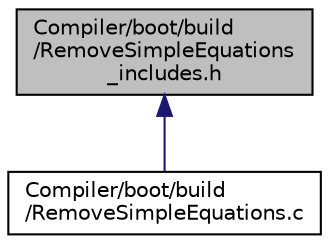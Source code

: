 digraph "Compiler/boot/build/RemoveSimpleEquations_includes.h"
{
  edge [fontname="Helvetica",fontsize="10",labelfontname="Helvetica",labelfontsize="10"];
  node [fontname="Helvetica",fontsize="10",shape=record];
  Node34 [label="Compiler/boot/build\l/RemoveSimpleEquations\l_includes.h",height=0.2,width=0.4,color="black", fillcolor="grey75", style="filled", fontcolor="black"];
  Node34 -> Node35 [dir="back",color="midnightblue",fontsize="10",style="solid",fontname="Helvetica"];
  Node35 [label="Compiler/boot/build\l/RemoveSimpleEquations.c",height=0.2,width=0.4,color="black", fillcolor="white", style="filled",URL="$d4/dd2/_remove_simple_equations_8c.html"];
}
